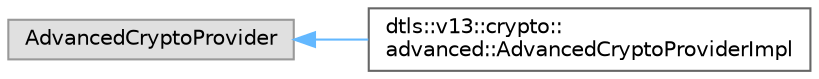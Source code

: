 digraph "Graphical Class Hierarchy"
{
 // LATEX_PDF_SIZE
  bgcolor="transparent";
  edge [fontname=Helvetica,fontsize=10,labelfontname=Helvetica,labelfontsize=10];
  node [fontname=Helvetica,fontsize=10,shape=box,height=0.2,width=0.4];
  rankdir="LR";
  Node0 [id="Node000000",label="AdvancedCryptoProvider",height=0.2,width=0.4,color="grey60", fillcolor="#E0E0E0", style="filled",tooltip=" "];
  Node0 -> Node1 [id="edge2_Node000000_Node000001",dir="back",color="steelblue1",style="solid",tooltip=" "];
  Node1 [id="Node000001",label="dtls::v13::crypto::\ladvanced::AdvancedCryptoProviderImpl",height=0.2,width=0.4,color="grey40", fillcolor="white", style="filled",URL="$classdtls_1_1v13_1_1crypto_1_1advanced_1_1AdvancedCryptoProviderImpl.html",tooltip="Advanced crypto provider implementation."];
}
